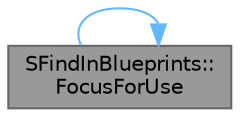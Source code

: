 digraph "SFindInBlueprints::FocusForUse"
{
 // INTERACTIVE_SVG=YES
 // LATEX_PDF_SIZE
  bgcolor="transparent";
  edge [fontname=Helvetica,fontsize=10,labelfontname=Helvetica,labelfontsize=10];
  node [fontname=Helvetica,fontsize=10,shape=box,height=0.2,width=0.4];
  rankdir="LR";
  Node1 [id="Node000001",label="SFindInBlueprints::\lFocusForUse",height=0.2,width=0.4,color="gray40", fillcolor="grey60", style="filled", fontcolor="black",tooltip="Focuses this widget's search box, and changes the mode as well, and optionally the search terms."];
  Node1 -> Node1 [id="edge1_Node000001_Node000001",color="steelblue1",style="solid",tooltip=" "];
}
